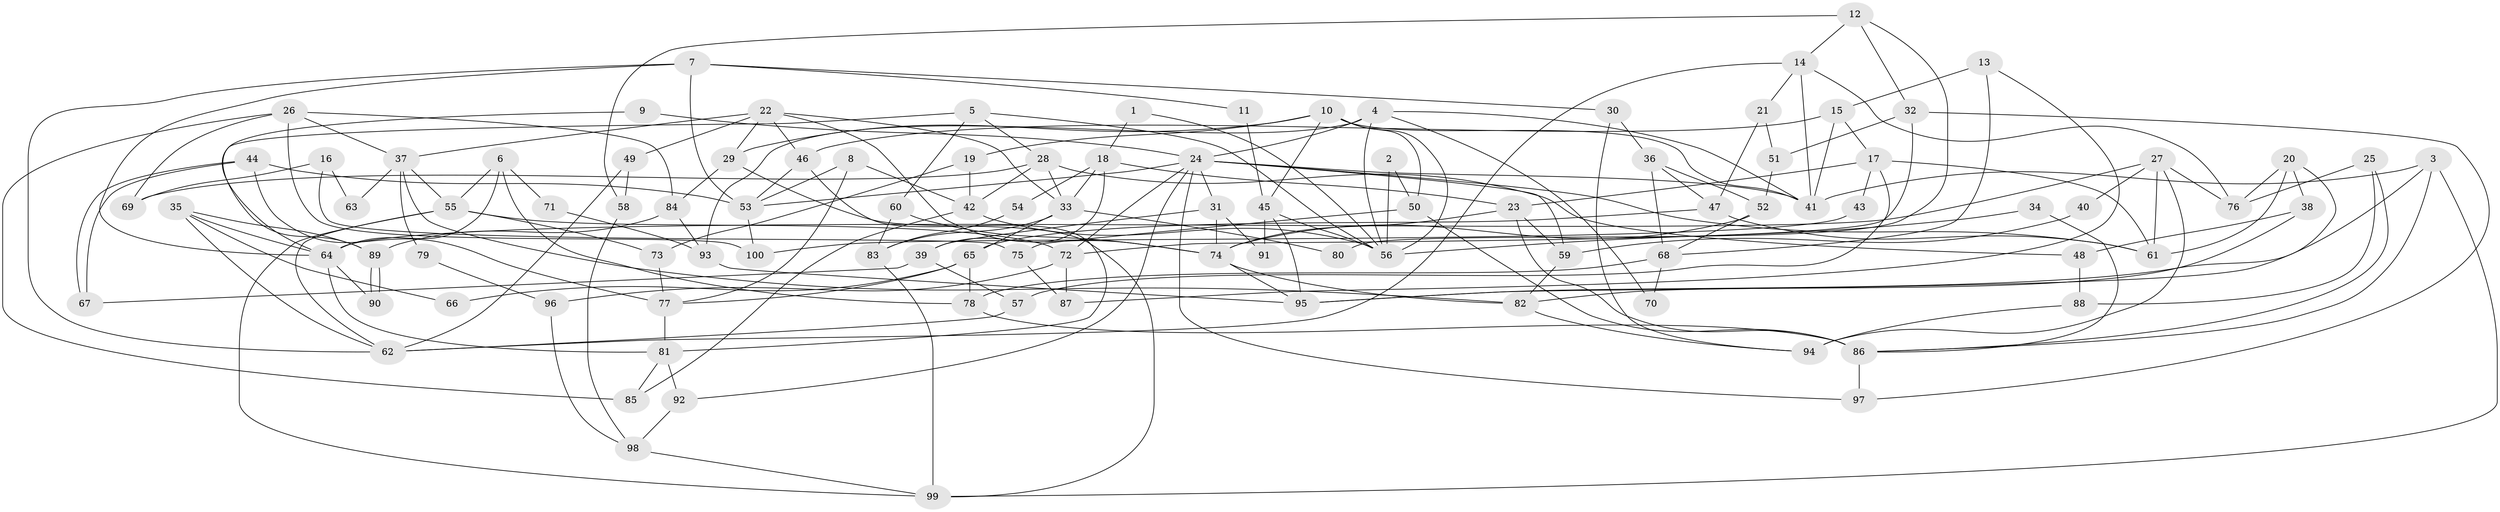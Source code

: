 // coarse degree distribution, {2: 0.15714285714285714, 5: 0.24285714285714285, 9: 0.014285714285714285, 3: 0.24285714285714285, 4: 0.17142857142857143, 6: 0.08571428571428572, 10: 0.014285714285714285, 7: 0.02857142857142857, 8: 0.014285714285714285, 14: 0.014285714285714285, 11: 0.014285714285714285}
// Generated by graph-tools (version 1.1) at 2025/54/03/04/25 21:54:19]
// undirected, 100 vertices, 200 edges
graph export_dot {
graph [start="1"]
  node [color=gray90,style=filled];
  1;
  2;
  3;
  4;
  5;
  6;
  7;
  8;
  9;
  10;
  11;
  12;
  13;
  14;
  15;
  16;
  17;
  18;
  19;
  20;
  21;
  22;
  23;
  24;
  25;
  26;
  27;
  28;
  29;
  30;
  31;
  32;
  33;
  34;
  35;
  36;
  37;
  38;
  39;
  40;
  41;
  42;
  43;
  44;
  45;
  46;
  47;
  48;
  49;
  50;
  51;
  52;
  53;
  54;
  55;
  56;
  57;
  58;
  59;
  60;
  61;
  62;
  63;
  64;
  65;
  66;
  67;
  68;
  69;
  70;
  71;
  72;
  73;
  74;
  75;
  76;
  77;
  78;
  79;
  80;
  81;
  82;
  83;
  84;
  85;
  86;
  87;
  88;
  89;
  90;
  91;
  92;
  93;
  94;
  95;
  96;
  97;
  98;
  99;
  100;
  1 -- 56;
  1 -- 18;
  2 -- 56;
  2 -- 50;
  3 -- 41;
  3 -- 95;
  3 -- 86;
  3 -- 99;
  4 -- 56;
  4 -- 24;
  4 -- 41;
  4 -- 70;
  4 -- 93;
  5 -- 60;
  5 -- 56;
  5 -- 28;
  5 -- 64;
  6 -- 78;
  6 -- 55;
  6 -- 64;
  6 -- 71;
  7 -- 53;
  7 -- 64;
  7 -- 11;
  7 -- 30;
  7 -- 62;
  8 -- 53;
  8 -- 77;
  8 -- 42;
  9 -- 89;
  9 -- 24;
  10 -- 29;
  10 -- 41;
  10 -- 19;
  10 -- 45;
  10 -- 50;
  10 -- 56;
  11 -- 45;
  12 -- 14;
  12 -- 32;
  12 -- 58;
  12 -- 80;
  13 -- 15;
  13 -- 68;
  13 -- 87;
  14 -- 62;
  14 -- 76;
  14 -- 21;
  14 -- 41;
  15 -- 46;
  15 -- 41;
  15 -- 17;
  16 -- 69;
  16 -- 75;
  16 -- 63;
  17 -- 61;
  17 -- 23;
  17 -- 43;
  17 -- 57;
  18 -- 33;
  18 -- 23;
  18 -- 39;
  18 -- 54;
  19 -- 42;
  19 -- 73;
  20 -- 61;
  20 -- 76;
  20 -- 38;
  20 -- 95;
  21 -- 51;
  21 -- 47;
  22 -- 29;
  22 -- 37;
  22 -- 33;
  22 -- 46;
  22 -- 49;
  22 -- 74;
  23 -- 74;
  23 -- 59;
  23 -- 86;
  24 -- 41;
  24 -- 59;
  24 -- 31;
  24 -- 53;
  24 -- 61;
  24 -- 72;
  24 -- 92;
  24 -- 97;
  25 -- 86;
  25 -- 88;
  25 -- 76;
  26 -- 85;
  26 -- 84;
  26 -- 37;
  26 -- 69;
  26 -- 100;
  27 -- 64;
  27 -- 61;
  27 -- 40;
  27 -- 76;
  27 -- 94;
  28 -- 33;
  28 -- 42;
  28 -- 48;
  28 -- 69;
  29 -- 99;
  29 -- 84;
  30 -- 94;
  30 -- 36;
  31 -- 74;
  31 -- 39;
  31 -- 91;
  32 -- 97;
  32 -- 72;
  32 -- 51;
  33 -- 65;
  33 -- 80;
  33 -- 83;
  34 -- 86;
  34 -- 56;
  35 -- 64;
  35 -- 62;
  35 -- 66;
  35 -- 89;
  36 -- 68;
  36 -- 47;
  36 -- 52;
  37 -- 55;
  37 -- 63;
  37 -- 79;
  37 -- 82;
  38 -- 82;
  38 -- 48;
  39 -- 57;
  39 -- 67;
  40 -- 59;
  42 -- 56;
  42 -- 85;
  43 -- 100;
  44 -- 67;
  44 -- 67;
  44 -- 53;
  44 -- 77;
  45 -- 56;
  45 -- 91;
  45 -- 95;
  46 -- 81;
  46 -- 53;
  47 -- 61;
  47 -- 65;
  48 -- 88;
  49 -- 62;
  49 -- 58;
  50 -- 86;
  50 -- 75;
  51 -- 52;
  52 -- 74;
  52 -- 68;
  53 -- 100;
  54 -- 83;
  55 -- 62;
  55 -- 99;
  55 -- 72;
  55 -- 73;
  57 -- 62;
  58 -- 98;
  59 -- 82;
  60 -- 83;
  60 -- 74;
  64 -- 81;
  64 -- 90;
  65 -- 77;
  65 -- 66;
  65 -- 78;
  68 -- 78;
  68 -- 70;
  71 -- 93;
  72 -- 87;
  72 -- 96;
  73 -- 77;
  74 -- 95;
  74 -- 82;
  75 -- 87;
  77 -- 81;
  78 -- 86;
  79 -- 96;
  81 -- 85;
  81 -- 92;
  82 -- 94;
  83 -- 99;
  84 -- 93;
  84 -- 89;
  86 -- 97;
  88 -- 94;
  89 -- 90;
  89 -- 90;
  92 -- 98;
  93 -- 95;
  96 -- 98;
  98 -- 99;
}
